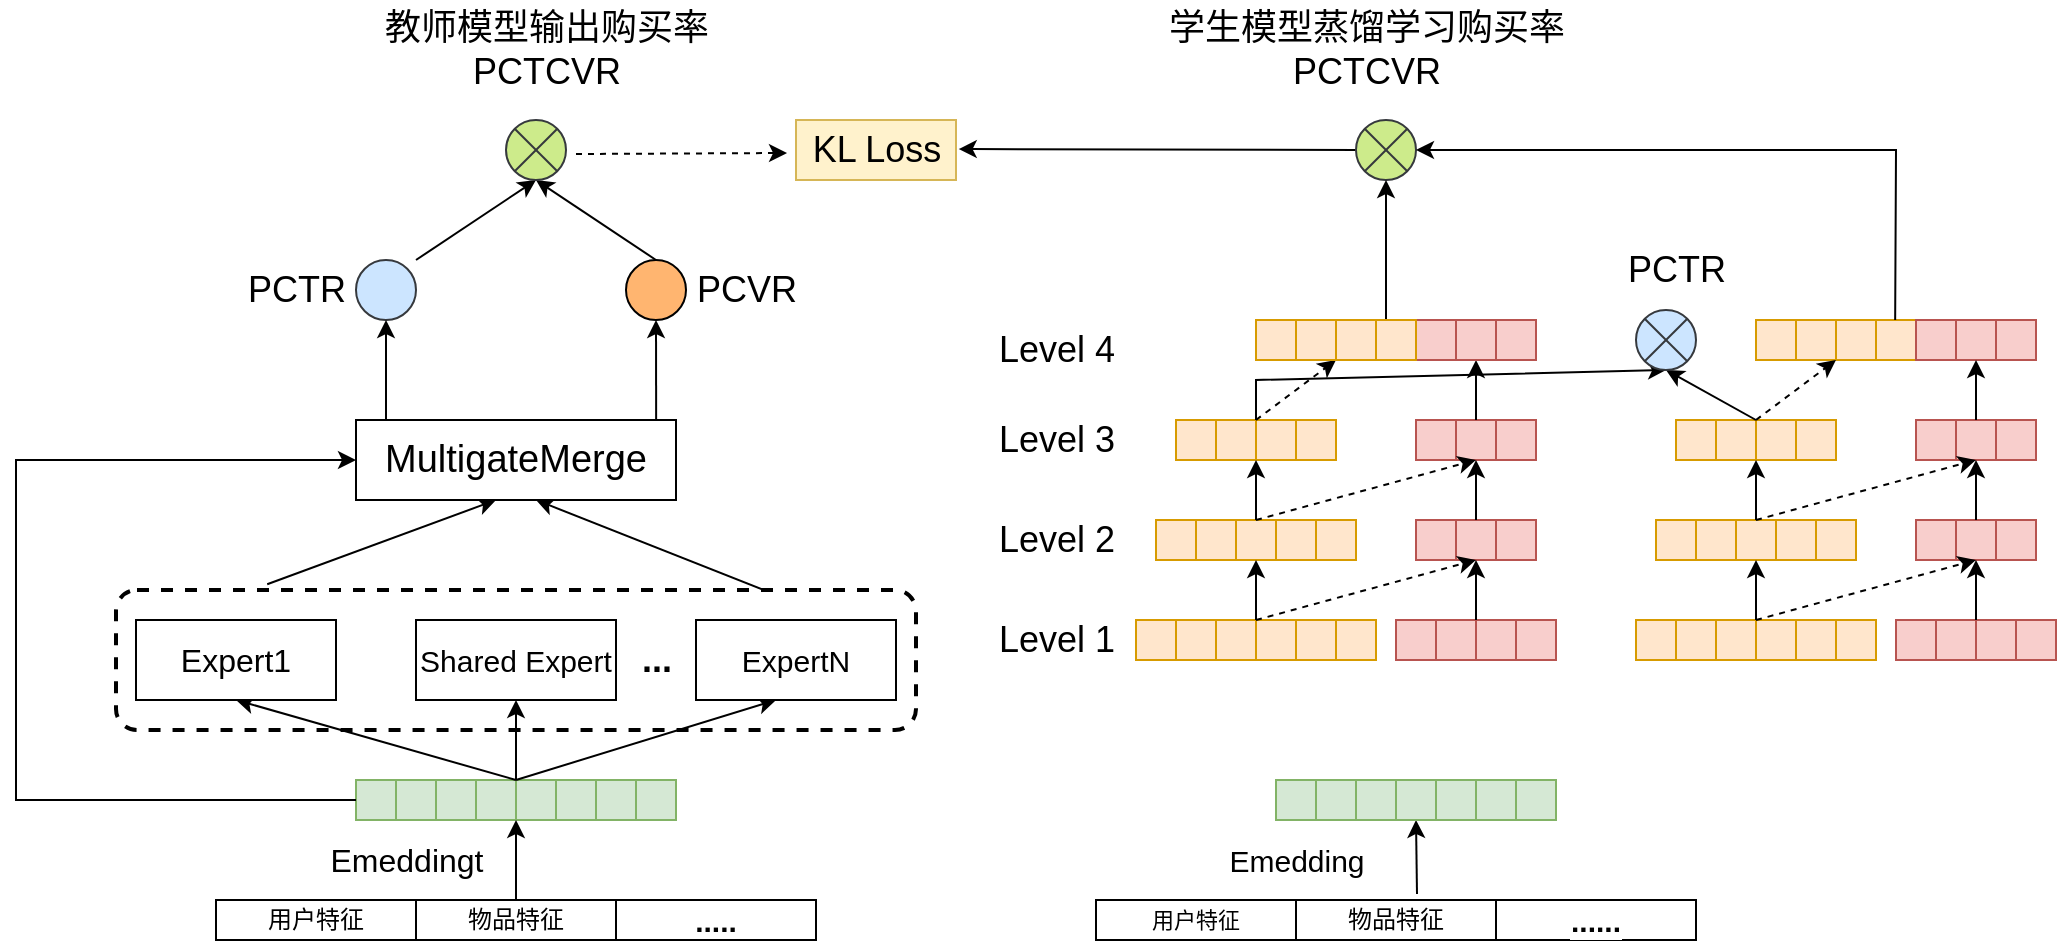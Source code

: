 <mxfile version="21.2.1" type="github">
  <diagram name="第 1 页" id="NtPN5tHjqjk46rIK51VQ">
    <mxGraphModel dx="1181" dy="643" grid="1" gridSize="10" guides="1" tooltips="1" connect="1" arrows="1" fold="1" page="1" pageScale="1" pageWidth="827" pageHeight="1169" math="0" shadow="0">
      <root>
        <mxCell id="0" />
        <mxCell id="1" parent="0" />
        <mxCell id="xgtPqTEJbgmkO_SBP-QT-1" value="用户特征" style="rounded=0;whiteSpace=wrap;html=1;" vertex="1" parent="1">
          <mxGeometry x="210" y="700" width="100" height="20" as="geometry" />
        </mxCell>
        <mxCell id="xgtPqTEJbgmkO_SBP-QT-2" value="物品特征" style="rounded=0;whiteSpace=wrap;html=1;" vertex="1" parent="1">
          <mxGeometry x="310" y="700" width="100" height="20" as="geometry" />
        </mxCell>
        <mxCell id="xgtPqTEJbgmkO_SBP-QT-3" value="....." style="rounded=0;whiteSpace=wrap;html=1;horizontal=1;verticalAlign=middle;labelPosition=center;verticalLabelPosition=middle;align=center;fontStyle=1;fontSize=15;" vertex="1" parent="1">
          <mxGeometry x="410" y="700" width="100" height="20" as="geometry" />
        </mxCell>
        <mxCell id="xgtPqTEJbgmkO_SBP-QT-4" value="&amp;nbsp;&lt;br&gt;&lt;table&gt;&lt;tbody&gt;&lt;tr&gt;&lt;td&gt;&lt;br&gt;&lt;/td&gt;&lt;td&gt;&lt;br&gt;&lt;/td&gt;&lt;td&gt;&lt;br&gt;&lt;/td&gt;&lt;td&gt;&lt;br&gt;&lt;/td&gt;&lt;td&gt;&lt;br&gt;&lt;/td&gt;&lt;td&gt;&lt;br&gt;&lt;/td&gt;&lt;td&gt;&lt;br&gt;&lt;/td&gt;&lt;/tr&gt;&lt;/tbody&gt;&lt;/table&gt;" style="rounded=0;whiteSpace=wrap;html=1;fontSize=18;fillColor=#d5e8d4;strokeColor=#82b366;" vertex="1" parent="1">
          <mxGeometry x="300" y="640" width="140" height="20" as="geometry" />
        </mxCell>
        <mxCell id="xgtPqTEJbgmkO_SBP-QT-5" value="" style="whiteSpace=wrap;html=1;aspect=fixed;fontSize=18;labelBackgroundColor=#97D077;rounded=0;fillColor=#d5e8d4;strokeColor=#82b366;" vertex="1" parent="1">
          <mxGeometry x="280" y="640" width="20" height="20" as="geometry" />
        </mxCell>
        <mxCell id="xgtPqTEJbgmkO_SBP-QT-6" value="" style="whiteSpace=wrap;html=1;aspect=fixed;fontSize=18;rounded=0;fillColor=#d5e8d4;strokeColor=#82b366;" vertex="1" parent="1">
          <mxGeometry x="300" y="640" width="20" height="20" as="geometry" />
        </mxCell>
        <mxCell id="xgtPqTEJbgmkO_SBP-QT-7" value="" style="whiteSpace=wrap;html=1;aspect=fixed;fontSize=18;labelBackgroundColor=default;rounded=0;fillColor=#d5e8d4;strokeColor=#82b366;" vertex="1" parent="1">
          <mxGeometry x="320" y="640" width="20" height="20" as="geometry" />
        </mxCell>
        <mxCell id="xgtPqTEJbgmkO_SBP-QT-8" value="" style="whiteSpace=wrap;html=1;aspect=fixed;fontSize=18;rounded=0;fillColor=#d5e8d4;strokeColor=#82b366;" vertex="1" parent="1">
          <mxGeometry x="340" y="640" width="20" height="20" as="geometry" />
        </mxCell>
        <mxCell id="xgtPqTEJbgmkO_SBP-QT-9" value="" style="whiteSpace=wrap;html=1;aspect=fixed;fontSize=18;rounded=0;fillColor=#d5e8d4;strokeColor=#82b366;" vertex="1" parent="1">
          <mxGeometry x="360" y="640" width="20" height="20" as="geometry" />
        </mxCell>
        <mxCell id="xgtPqTEJbgmkO_SBP-QT-10" value="" style="whiteSpace=wrap;html=1;aspect=fixed;fontSize=18;rounded=0;fillColor=#d5e8d4;strokeColor=#82b366;" vertex="1" parent="1">
          <mxGeometry x="380" y="640" width="20" height="20" as="geometry" />
        </mxCell>
        <mxCell id="xgtPqTEJbgmkO_SBP-QT-11" value="" style="whiteSpace=wrap;html=1;aspect=fixed;fontSize=18;rounded=0;fillColor=#d5e8d4;strokeColor=#82b366;" vertex="1" parent="1">
          <mxGeometry x="400" y="640" width="20" height="20" as="geometry" />
        </mxCell>
        <mxCell id="xgtPqTEJbgmkO_SBP-QT-12" value="" style="endArrow=classic;html=1;rounded=0;sketch=0;fontColor=#46495D;strokeColor=#000000;fillColor=#B2C9AB;" edge="1" parent="1">
          <mxGeometry width="50" height="50" relative="1" as="geometry">
            <mxPoint x="360" y="640.0" as="sourcePoint" />
            <mxPoint x="490" y="600.0" as="targetPoint" />
          </mxGeometry>
        </mxCell>
        <mxCell id="xgtPqTEJbgmkO_SBP-QT-13" value="" style="endArrow=classic;html=1;rounded=0;sketch=0;fontColor=#000000;strokeColor=#000000;fillColor=#B2C9AB;" edge="1" parent="1">
          <mxGeometry width="50" height="50" relative="1" as="geometry">
            <mxPoint x="360" y="640.0" as="sourcePoint" />
            <mxPoint x="220" y="600.0" as="targetPoint" />
            <Array as="points" />
          </mxGeometry>
        </mxCell>
        <mxCell id="xgtPqTEJbgmkO_SBP-QT-14" value="Expert1" style="rounded=0;whiteSpace=wrap;html=1;labelBackgroundColor=#FFFFFF;sketch=0;fontColor=#000000;strokeColor=#000000;fillColor=#FFFFFF;fontSize=16;" vertex="1" parent="1">
          <mxGeometry x="170" y="560" width="100" height="40" as="geometry" />
        </mxCell>
        <mxCell id="xgtPqTEJbgmkO_SBP-QT-15" value="Shared Expert" style="rounded=0;whiteSpace=wrap;html=1;labelBackgroundColor=#FFFFFF;sketch=0;fontColor=#000000;strokeColor=#000000;fillColor=#FFFFFF;fontSize=15;" vertex="1" parent="1">
          <mxGeometry x="310" y="560" width="100" height="40" as="geometry" />
        </mxCell>
        <mxCell id="xgtPqTEJbgmkO_SBP-QT-16" value="ExpertN" style="rounded=0;whiteSpace=wrap;html=1;labelBackgroundColor=#FFFFFF;sketch=0;fontColor=#000000;strokeColor=#000000;fillColor=#FFFFFF;fontSize=15;" vertex="1" parent="1">
          <mxGeometry x="450" y="560" width="100" height="40" as="geometry" />
        </mxCell>
        <mxCell id="xgtPqTEJbgmkO_SBP-QT-17" value="..." style="text;html=1;align=center;verticalAlign=middle;resizable=0;points=[];autosize=1;strokeColor=none;fillColor=none;fontColor=#000000;fontSize=18;fontStyle=1;rounded=0;" vertex="1" parent="1">
          <mxGeometry x="415" y="565" width="30" height="30" as="geometry" />
        </mxCell>
        <mxCell id="xgtPqTEJbgmkO_SBP-QT-18" value="" style="endArrow=classic;html=1;rounded=0;sketch=0;fontSize=18;fontColor=#000000;strokeColor=#000000;fillColor=#B2C9AB;entryX=0.5;entryY=1;entryDx=0;entryDy=0;" edge="1" parent="1" target="xgtPqTEJbgmkO_SBP-QT-15">
          <mxGeometry width="50" height="50" relative="1" as="geometry">
            <mxPoint x="360" y="640.0" as="sourcePoint" />
            <mxPoint x="760" y="470" as="targetPoint" />
          </mxGeometry>
        </mxCell>
        <mxCell id="xgtPqTEJbgmkO_SBP-QT-19" style="edgeStyle=orthogonalEdgeStyle;sketch=0;orthogonalLoop=1;jettySize=auto;html=1;fontSize=19;fontColor=#000000;strokeColor=#000000;fillColor=#B2C9AB;exitX=0;exitY=0.5;exitDx=0;exitDy=0;entryX=0;entryY=0.5;entryDx=0;entryDy=0;rounded=0;" edge="1" parent="1" source="xgtPqTEJbgmkO_SBP-QT-5" target="xgtPqTEJbgmkO_SBP-QT-23">
          <mxGeometry relative="1" as="geometry">
            <mxPoint x="270" y="480" as="targetPoint" />
            <mxPoint x="160" y="630" as="sourcePoint" />
            <Array as="points">
              <mxPoint x="110" y="650" />
              <mxPoint x="110" y="480" />
            </Array>
          </mxGeometry>
        </mxCell>
        <mxCell id="xgtPqTEJbgmkO_SBP-QT-20" value="" style="rounded=1;whiteSpace=wrap;html=1;labelBackgroundColor=#FFFFFF;sketch=0;fontSize=18;fontColor=#000000;strokeColor=#000000;fillColor=none;dashed=1;strokeWidth=2;" vertex="1" parent="1">
          <mxGeometry x="160" y="545" width="400" height="70" as="geometry" />
        </mxCell>
        <mxCell id="xgtPqTEJbgmkO_SBP-QT-21" value="" style="endArrow=classic;html=1;sketch=0;fontSize=18;fontColor=#000000;strokeColor=#000000;fillColor=#B2C9AB;exitX=0.81;exitY=0;exitDx=0;exitDy=0;exitPerimeter=0;" edge="1" parent="1" source="xgtPqTEJbgmkO_SBP-QT-20">
          <mxGeometry width="50" height="50" relative="1" as="geometry">
            <mxPoint x="370" y="530" as="sourcePoint" />
            <mxPoint x="370" y="500" as="targetPoint" />
          </mxGeometry>
        </mxCell>
        <mxCell id="xgtPqTEJbgmkO_SBP-QT-22" value="" style="endArrow=classic;html=1;sketch=0;fontSize=18;fontColor=#000000;strokeColor=#000000;fillColor=#B2C9AB;exitX=0.189;exitY=-0.041;exitDx=0;exitDy=0;exitPerimeter=0;" edge="1" parent="1" source="xgtPqTEJbgmkO_SBP-QT-20">
          <mxGeometry width="50" height="50" relative="1" as="geometry">
            <mxPoint x="370" y="500" as="sourcePoint" />
            <mxPoint x="350" y="500" as="targetPoint" />
          </mxGeometry>
        </mxCell>
        <mxCell id="xgtPqTEJbgmkO_SBP-QT-23" value="&lt;font style=&quot;font-size: 19px&quot;&gt;MultigateMerge&lt;/font&gt;" style="rounded=0;whiteSpace=wrap;html=1;labelBackgroundColor=#FFFFFF;sketch=0;fontSize=18;fontColor=#000000;strokeColor=#000000;fillColor=default;fontStyle=0" vertex="1" parent="1">
          <mxGeometry x="280" y="460" width="160" height="40" as="geometry" />
        </mxCell>
        <mxCell id="xgtPqTEJbgmkO_SBP-QT-24" value="" style="endArrow=classic;html=1;rounded=0;sketch=0;fontSize=19;fontColor=#000000;strokeColor=#000000;fillColor=#B2C9AB;entryX=0.5;entryY=1;entryDx=0;entryDy=0;exitX=0.938;exitY=0;exitDx=0;exitDy=0;exitPerimeter=0;" edge="1" parent="1" source="xgtPqTEJbgmkO_SBP-QT-23" target="xgtPqTEJbgmkO_SBP-QT-26">
          <mxGeometry width="50" height="50" relative="1" as="geometry">
            <mxPoint x="430" y="450" as="sourcePoint" />
            <mxPoint x="450" y="410" as="targetPoint" />
          </mxGeometry>
        </mxCell>
        <mxCell id="xgtPqTEJbgmkO_SBP-QT-25" value="" style="ellipse;whiteSpace=wrap;html=1;aspect=fixed;labelBackgroundColor=#FFFFFF;sketch=0;fontSize=19;strokeColor=#36393d;fillColor=#cce5ff;" vertex="1" parent="1">
          <mxGeometry x="280" y="380" width="30" height="30" as="geometry" />
        </mxCell>
        <mxCell id="xgtPqTEJbgmkO_SBP-QT-26" value="" style="ellipse;whiteSpace=wrap;html=1;aspect=fixed;labelBackgroundColor=#FFFFFF;sketch=0;fontSize=19;fontColor=#000000;strokeColor=#000000;fillColor=#FFB570;" vertex="1" parent="1">
          <mxGeometry x="415" y="380" width="30" height="30" as="geometry" />
        </mxCell>
        <mxCell id="xgtPqTEJbgmkO_SBP-QT-27" value="PCTR" style="text;html=1;align=center;verticalAlign=middle;resizable=0;points=[];autosize=1;strokeColor=none;fillColor=none;fontSize=18;fontColor=#000000;" vertex="1" parent="1">
          <mxGeometry x="220" y="380" width="60" height="30" as="geometry" />
        </mxCell>
        <mxCell id="xgtPqTEJbgmkO_SBP-QT-28" value="PCVR" style="text;html=1;align=center;verticalAlign=middle;resizable=0;points=[];autosize=1;strokeColor=none;fillColor=none;fontSize=18;fontColor=#000000;" vertex="1" parent="1">
          <mxGeometry x="440" y="380" width="70" height="30" as="geometry" />
        </mxCell>
        <mxCell id="xgtPqTEJbgmkO_SBP-QT-29" value="" style="endArrow=classic;html=1;rounded=0;sketch=0;fontSize=18;fontColor=#000000;strokeColor=#000000;fillColor=#B2C9AB;entryX=0.5;entryY=1;entryDx=0;entryDy=0;" edge="1" parent="1" target="xgtPqTEJbgmkO_SBP-QT-25">
          <mxGeometry width="50" height="50" relative="1" as="geometry">
            <mxPoint x="295" y="460" as="sourcePoint" />
            <mxPoint x="300" y="420" as="targetPoint" />
          </mxGeometry>
        </mxCell>
        <mxCell id="xgtPqTEJbgmkO_SBP-QT-30" value="" style="endArrow=classic;html=1;rounded=0;sketch=0;fontSize=18;fontColor=#000000;strokeColor=#000000;fillColor=#B2C9AB;" edge="1" parent="1">
          <mxGeometry width="50" height="50" relative="1" as="geometry">
            <mxPoint x="310" y="380" as="sourcePoint" />
            <mxPoint x="370" y="340" as="targetPoint" />
          </mxGeometry>
        </mxCell>
        <mxCell id="xgtPqTEJbgmkO_SBP-QT-31" value="" style="endArrow=classic;html=1;rounded=0;sketch=0;fontSize=18;fontColor=#000000;strokeColor=#000000;fillColor=#B2C9AB;exitX=0.5;exitY=0;exitDx=0;exitDy=0;" edge="1" parent="1" source="xgtPqTEJbgmkO_SBP-QT-26">
          <mxGeometry width="50" height="50" relative="1" as="geometry">
            <mxPoint x="400" y="390" as="sourcePoint" />
            <mxPoint x="370" y="340" as="targetPoint" />
          </mxGeometry>
        </mxCell>
        <mxCell id="xgtPqTEJbgmkO_SBP-QT-32" value="教师模型输出购买率&lt;br&gt;PCTCVR" style="text;html=1;align=center;verticalAlign=middle;resizable=0;points=[];autosize=1;strokeColor=none;fillColor=none;fontSize=18;fontColor=#000000;" vertex="1" parent="1">
          <mxGeometry x="285" y="250" width="180" height="50" as="geometry" />
        </mxCell>
        <mxCell id="xgtPqTEJbgmkO_SBP-QT-33" value="" style="endArrow=none;html=1;rounded=0;fontSize=18;" edge="1" parent="1">
          <mxGeometry width="50" height="50" relative="1" as="geometry">
            <mxPoint x="359.5" y="690" as="sourcePoint" />
            <mxPoint x="360.0" y="689.949" as="targetPoint" />
            <Array as="points" />
          </mxGeometry>
        </mxCell>
        <mxCell id="xgtPqTEJbgmkO_SBP-QT-34" value="" style="endArrow=classic;html=1;rounded=0;sketch=0;fontSize=15;fontColor=#000000;strokeColor=#000000;fillColor=#B2C9AB;exitX=0.5;exitY=0;exitDx=0;exitDy=0;entryX=0;entryY=1;entryDx=0;entryDy=0;entryPerimeter=0;" edge="1" parent="1" source="xgtPqTEJbgmkO_SBP-QT-2" target="xgtPqTEJbgmkO_SBP-QT-9">
          <mxGeometry width="50" height="50" relative="1" as="geometry">
            <mxPoint x="340" y="710" as="sourcePoint" />
            <mxPoint x="360" y="670" as="targetPoint" />
          </mxGeometry>
        </mxCell>
        <mxCell id="xgtPqTEJbgmkO_SBP-QT-35" value="Emeddingt" style="text;html=1;align=center;verticalAlign=middle;resizable=0;points=[];autosize=1;strokeColor=none;fillColor=none;fontSize=16;fontColor=#000000;" vertex="1" parent="1">
          <mxGeometry x="260" y="670" width="90" height="20" as="geometry" />
        </mxCell>
        <mxCell id="xgtPqTEJbgmkO_SBP-QT-36" value="&lt;font style=&quot;font-size: 11px;&quot;&gt;用户特征&lt;/font&gt;" style="rounded=0;whiteSpace=wrap;html=1;labelBackgroundColor=#FFFFFF;sketch=0;fontSize=11;fontColor=#000000;strokeColor=#000000;fillColor=default;" vertex="1" parent="1">
          <mxGeometry x="650" y="700" width="100" height="20" as="geometry" />
        </mxCell>
        <mxCell id="xgtPqTEJbgmkO_SBP-QT-37" value="物品特征" style="rounded=0;whiteSpace=wrap;html=1;labelBackgroundColor=#FFFFFF;sketch=0;fontSize=12;fontColor=#000000;strokeColor=#000000;fillColor=default;" vertex="1" parent="1">
          <mxGeometry x="750" y="700" width="100" height="20" as="geometry" />
        </mxCell>
        <mxCell id="xgtPqTEJbgmkO_SBP-QT-38" value="......" style="rounded=0;whiteSpace=wrap;html=1;labelBackgroundColor=#FFFFFF;sketch=0;fontSize=15;fontColor=#000000;strokeColor=#000000;fillColor=default;fontStyle=1" vertex="1" parent="1">
          <mxGeometry x="850" y="700" width="100" height="20" as="geometry" />
        </mxCell>
        <mxCell id="xgtPqTEJbgmkO_SBP-QT-39" value="" style="endArrow=classic;html=1;rounded=0;sketch=0;fontSize=15;fontColor=#000000;strokeColor=#000000;fillColor=#B2C9AB;exitX=0.605;exitY=-0.15;exitDx=0;exitDy=0;exitPerimeter=0;entryX=0.5;entryY=1;entryDx=0;entryDy=0;" edge="1" parent="1" source="xgtPqTEJbgmkO_SBP-QT-37" target="xgtPqTEJbgmkO_SBP-QT-43">
          <mxGeometry width="50" height="50" relative="1" as="geometry">
            <mxPoint x="810" y="690" as="sourcePoint" />
            <mxPoint x="810" y="670" as="targetPoint" />
          </mxGeometry>
        </mxCell>
        <mxCell id="xgtPqTEJbgmkO_SBP-QT-40" value="" style="whiteSpace=wrap;html=1;aspect=fixed;labelBackgroundColor=#FFFFFF;sketch=0;fontSize=15;strokeColor=#82b366;fillColor=#d5e8d4;" vertex="1" parent="1">
          <mxGeometry x="740" y="640" width="20" height="20" as="geometry" />
        </mxCell>
        <mxCell id="xgtPqTEJbgmkO_SBP-QT-41" value="" style="whiteSpace=wrap;html=1;aspect=fixed;labelBackgroundColor=#FFFFFF;sketch=0;fontSize=15;strokeColor=#82b366;fillColor=#d5e8d4;" vertex="1" parent="1">
          <mxGeometry x="760" y="640" width="20" height="20" as="geometry" />
        </mxCell>
        <mxCell id="xgtPqTEJbgmkO_SBP-QT-42" value="" style="whiteSpace=wrap;html=1;aspect=fixed;labelBackgroundColor=#FFFFFF;sketch=0;fontSize=15;strokeColor=#82b366;fillColor=#d5e8d4;" vertex="1" parent="1">
          <mxGeometry x="780" y="640" width="20" height="20" as="geometry" />
        </mxCell>
        <mxCell id="xgtPqTEJbgmkO_SBP-QT-43" value="" style="whiteSpace=wrap;html=1;aspect=fixed;labelBackgroundColor=#FFFFFF;sketch=0;fontSize=15;strokeColor=#82b366;fillColor=#d5e8d4;" vertex="1" parent="1">
          <mxGeometry x="800" y="640" width="20" height="20" as="geometry" />
        </mxCell>
        <mxCell id="xgtPqTEJbgmkO_SBP-QT-44" value="" style="whiteSpace=wrap;html=1;aspect=fixed;labelBackgroundColor=#FFFFFF;sketch=0;fontSize=15;strokeColor=#82b366;fillColor=#d5e8d4;" vertex="1" parent="1">
          <mxGeometry x="840" y="640" width="20" height="20" as="geometry" />
        </mxCell>
        <mxCell id="xgtPqTEJbgmkO_SBP-QT-45" value="" style="whiteSpace=wrap;html=1;aspect=fixed;labelBackgroundColor=#FFFFFF;sketch=0;fontSize=15;strokeColor=#82b366;fillColor=#d5e8d4;" vertex="1" parent="1">
          <mxGeometry x="860" y="640" width="20" height="20" as="geometry" />
        </mxCell>
        <mxCell id="xgtPqTEJbgmkO_SBP-QT-48" value="" style="whiteSpace=wrap;html=1;aspect=fixed;labelBackgroundColor=#FFFFFF;sketch=0;fontSize=15;strokeColor=#82b366;fillColor=#d5e8d4;" vertex="1" parent="1">
          <mxGeometry x="820" y="640" width="20" height="20" as="geometry" />
        </mxCell>
        <mxCell id="xgtPqTEJbgmkO_SBP-QT-49" value="Emedding" style="text;html=1;align=center;verticalAlign=middle;resizable=0;points=[];autosize=1;strokeColor=none;fillColor=none;fontSize=15;fontColor=#000000;" vertex="1" parent="1">
          <mxGeometry x="710" y="670" width="80" height="20" as="geometry" />
        </mxCell>
        <mxCell id="xgtPqTEJbgmkO_SBP-QT-70" value="学生模型蒸馏学习购买率&lt;br&gt;PCTCVR" style="text;html=1;align=center;verticalAlign=middle;resizable=0;points=[];autosize=1;strokeColor=none;fillColor=none;fontSize=18;fontColor=#000000;" vertex="1" parent="1">
          <mxGeometry x="680" y="250" width="210" height="50" as="geometry" />
        </mxCell>
        <mxCell id="xgtPqTEJbgmkO_SBP-QT-79" value="KL Loss" style="text;html=1;align=center;verticalAlign=middle;resizable=0;points=[];autosize=1;strokeColor=#d6b656;fillColor=#fff2cc;fontSize=18;" vertex="1" parent="1">
          <mxGeometry x="500" y="310" width="80" height="30" as="geometry" />
        </mxCell>
        <mxCell id="xgtPqTEJbgmkO_SBP-QT-81" value="Level 1" style="text;html=1;align=center;verticalAlign=middle;resizable=0;points=[];autosize=1;strokeColor=none;fillColor=none;fontSize=18;fontColor=#000000;dashed=1;" vertex="1" parent="1">
          <mxGeometry x="590" y="555" width="80" height="30" as="geometry" />
        </mxCell>
        <mxCell id="xgtPqTEJbgmkO_SBP-QT-86" value="" style="endArrow=classic;html=1;rounded=0;dashed=1;sketch=0;fontSize=18;fontColor=#000000;strokeColor=#000000;fillColor=#B2C9AB;entryX=-0.056;entryY=0.55;entryDx=0;entryDy=0;entryPerimeter=0;" edge="1" parent="1" target="xgtPqTEJbgmkO_SBP-QT-79">
          <mxGeometry width="50" height="50" relative="1" as="geometry">
            <mxPoint x="390" y="327" as="sourcePoint" />
            <mxPoint x="440" y="330" as="targetPoint" />
          </mxGeometry>
        </mxCell>
        <mxCell id="xgtPqTEJbgmkO_SBP-QT-126" value="" style="endArrow=classic;html=1;rounded=0;sketch=0;fontSize=18;fontColor=#000000;strokeColor=#000000;fillColor=#B2C9AB;entryX=1.017;entryY=0.484;entryDx=0;entryDy=0;entryPerimeter=0;exitX=0;exitY=0.5;exitDx=0;exitDy=0;" edge="1" parent="1" source="xgtPqTEJbgmkO_SBP-QT-232" target="xgtPqTEJbgmkO_SBP-QT-79">
          <mxGeometry width="50" height="50" relative="1" as="geometry">
            <mxPoint x="760.0" y="325.0" as="sourcePoint" />
            <mxPoint x="755" y="350" as="targetPoint" />
          </mxGeometry>
        </mxCell>
        <mxCell id="xgtPqTEJbgmkO_SBP-QT-59" value="" style="whiteSpace=wrap;html=1;aspect=fixed;labelBackgroundColor=#FFFFFF;sketch=0;fontSize=15;strokeColor=#b85450;fillColor=#f8cecc;" vertex="1" parent="1">
          <mxGeometry x="820" y="560" width="20" height="20" as="geometry" />
        </mxCell>
        <mxCell id="xgtPqTEJbgmkO_SBP-QT-60" value="" style="whiteSpace=wrap;html=1;aspect=fixed;labelBackgroundColor=#FFFFFF;sketch=0;fontSize=15;strokeColor=#b85450;fillColor=#f8cecc;" vertex="1" parent="1">
          <mxGeometry x="840" y="560" width="20" height="20" as="geometry" />
        </mxCell>
        <mxCell id="xgtPqTEJbgmkO_SBP-QT-61" value="" style="whiteSpace=wrap;html=1;aspect=fixed;labelBackgroundColor=#FFFFFF;sketch=0;fontSize=15;strokeColor=#b85450;fillColor=#f8cecc;" vertex="1" parent="1">
          <mxGeometry x="860" y="560" width="20" height="20" as="geometry" />
        </mxCell>
        <mxCell id="xgtPqTEJbgmkO_SBP-QT-63" value="" style="whiteSpace=wrap;html=1;aspect=fixed;labelBackgroundColor=#FFFFFF;sketch=0;fontSize=15;strokeColor=#b85450;fillColor=#f8cecc;" vertex="1" parent="1">
          <mxGeometry x="800" y="560" width="20" height="20" as="geometry" />
        </mxCell>
        <mxCell id="xgtPqTEJbgmkO_SBP-QT-138" value="" style="group" vertex="1" connectable="0" parent="1">
          <mxGeometry x="670" y="560" width="120" height="20" as="geometry" />
        </mxCell>
        <mxCell id="xgtPqTEJbgmkO_SBP-QT-53" value="" style="whiteSpace=wrap;html=1;aspect=fixed;labelBackgroundColor=#FFFFFF;sketch=0;fontSize=15;strokeColor=#d79b00;fillColor=#ffe6cc;" vertex="1" parent="xgtPqTEJbgmkO_SBP-QT-138">
          <mxGeometry x="40" width="20" height="20" as="geometry" />
        </mxCell>
        <mxCell id="xgtPqTEJbgmkO_SBP-QT-54" value="" style="whiteSpace=wrap;html=1;aspect=fixed;labelBackgroundColor=#FFFFFF;sketch=0;fontSize=15;strokeColor=#d79b00;fillColor=#ffe6cc;" vertex="1" parent="xgtPqTEJbgmkO_SBP-QT-138">
          <mxGeometry x="60" width="20" height="20" as="geometry" />
        </mxCell>
        <mxCell id="xgtPqTEJbgmkO_SBP-QT-55" value="" style="whiteSpace=wrap;html=1;aspect=fixed;labelBackgroundColor=#FFFFFF;sketch=0;fontSize=15;strokeColor=#d79b00;fillColor=#ffe6cc;" vertex="1" parent="xgtPqTEJbgmkO_SBP-QT-138">
          <mxGeometry x="80" width="20" height="20" as="geometry" />
        </mxCell>
        <mxCell id="xgtPqTEJbgmkO_SBP-QT-56" value="" style="whiteSpace=wrap;html=1;aspect=fixed;labelBackgroundColor=#FFFFFF;sketch=0;fontSize=15;strokeColor=#d79b00;fillColor=#ffe6cc;" vertex="1" parent="xgtPqTEJbgmkO_SBP-QT-138">
          <mxGeometry x="100" width="20" height="20" as="geometry" />
        </mxCell>
        <mxCell id="xgtPqTEJbgmkO_SBP-QT-130" value="" style="whiteSpace=wrap;html=1;aspect=fixed;labelBackgroundColor=#FFFFFF;sketch=0;fontSize=15;strokeColor=#d79b00;fillColor=#ffe6cc;" vertex="1" parent="xgtPqTEJbgmkO_SBP-QT-138">
          <mxGeometry width="20" height="20" as="geometry" />
        </mxCell>
        <mxCell id="xgtPqTEJbgmkO_SBP-QT-131" value="" style="whiteSpace=wrap;html=1;aspect=fixed;labelBackgroundColor=#FFFFFF;sketch=0;fontSize=15;strokeColor=#d79b00;fillColor=#ffe6cc;" vertex="1" parent="xgtPqTEJbgmkO_SBP-QT-138">
          <mxGeometry x="20" width="20" height="20" as="geometry" />
        </mxCell>
        <mxCell id="xgtPqTEJbgmkO_SBP-QT-139" value="" style="group" vertex="1" connectable="0" parent="1">
          <mxGeometry x="680" y="510" width="100" height="20" as="geometry" />
        </mxCell>
        <mxCell id="xgtPqTEJbgmkO_SBP-QT-90" value="" style="group" vertex="1" connectable="0" parent="xgtPqTEJbgmkO_SBP-QT-139">
          <mxGeometry x="40" width="60" height="20" as="geometry" />
        </mxCell>
        <mxCell id="xgtPqTEJbgmkO_SBP-QT-91" value="" style="group" vertex="1" connectable="0" parent="xgtPqTEJbgmkO_SBP-QT-90">
          <mxGeometry width="60" height="20" as="geometry" />
        </mxCell>
        <mxCell id="xgtPqTEJbgmkO_SBP-QT-92" value="" style="whiteSpace=wrap;html=1;aspect=fixed;labelBackgroundColor=#FFFFFF;sketch=0;fontSize=15;strokeColor=#d79b00;fillColor=#ffe6cc;" vertex="1" parent="xgtPqTEJbgmkO_SBP-QT-91">
          <mxGeometry x="-20" width="20" height="20" as="geometry" />
        </mxCell>
        <mxCell id="xgtPqTEJbgmkO_SBP-QT-94" value="" style="whiteSpace=wrap;html=1;aspect=fixed;labelBackgroundColor=#FFFFFF;sketch=0;fontSize=15;strokeColor=#d79b00;fillColor=#ffe6cc;" vertex="1" parent="xgtPqTEJbgmkO_SBP-QT-91">
          <mxGeometry width="20" height="20" as="geometry" />
        </mxCell>
        <mxCell id="xgtPqTEJbgmkO_SBP-QT-93" value="" style="whiteSpace=wrap;html=1;aspect=fixed;labelBackgroundColor=#FFFFFF;sketch=0;fontSize=15;strokeColor=#d79b00;fillColor=#ffe6cc;" vertex="1" parent="xgtPqTEJbgmkO_SBP-QT-91">
          <mxGeometry x="20" width="20" height="20" as="geometry" />
        </mxCell>
        <mxCell id="xgtPqTEJbgmkO_SBP-QT-134" value="" style="whiteSpace=wrap;html=1;aspect=fixed;labelBackgroundColor=#FFFFFF;sketch=0;fontSize=15;strokeColor=#d79b00;fillColor=#ffe6cc;" vertex="1" parent="xgtPqTEJbgmkO_SBP-QT-91">
          <mxGeometry x="40" width="20" height="20" as="geometry" />
        </mxCell>
        <mxCell id="xgtPqTEJbgmkO_SBP-QT-137" value="" style="whiteSpace=wrap;html=1;aspect=fixed;labelBackgroundColor=#FFFFFF;sketch=0;fontSize=15;strokeColor=#d79b00;fillColor=#ffe6cc;" vertex="1" parent="xgtPqTEJbgmkO_SBP-QT-139">
          <mxGeometry width="20" height="20" as="geometry" />
        </mxCell>
        <mxCell id="xgtPqTEJbgmkO_SBP-QT-140" value="" style="group" vertex="1" connectable="0" parent="1">
          <mxGeometry x="810" y="510" width="60" height="20" as="geometry" />
        </mxCell>
        <mxCell id="xgtPqTEJbgmkO_SBP-QT-136" value="" style="whiteSpace=wrap;html=1;aspect=fixed;labelBackgroundColor=#FFFFFF;sketch=0;fontSize=15;strokeColor=#b85450;fillColor=#f8cecc;" vertex="1" parent="xgtPqTEJbgmkO_SBP-QT-140">
          <mxGeometry x="40" width="20" height="20" as="geometry" />
        </mxCell>
        <mxCell id="xgtPqTEJbgmkO_SBP-QT-97" value="" style="whiteSpace=wrap;html=1;aspect=fixed;labelBackgroundColor=#FFFFFF;sketch=0;fontSize=15;strokeColor=#b85450;fillColor=#f8cecc;" vertex="1" parent="xgtPqTEJbgmkO_SBP-QT-140">
          <mxGeometry width="20" height="20" as="geometry" />
        </mxCell>
        <mxCell id="xgtPqTEJbgmkO_SBP-QT-98" value="" style="whiteSpace=wrap;html=1;aspect=fixed;labelBackgroundColor=#FFFFFF;sketch=0;fontSize=15;strokeColor=#b85450;fillColor=#f8cecc;" vertex="1" parent="xgtPqTEJbgmkO_SBP-QT-140">
          <mxGeometry x="20" width="20" height="20" as="geometry" />
        </mxCell>
        <mxCell id="xgtPqTEJbgmkO_SBP-QT-143" value="Level 2" style="text;html=1;align=center;verticalAlign=middle;resizable=0;points=[];autosize=1;strokeColor=none;fillColor=none;fontSize=18;fontColor=#000000;dashed=1;" vertex="1" parent="1">
          <mxGeometry x="590" y="505" width="80" height="30" as="geometry" />
        </mxCell>
        <mxCell id="xgtPqTEJbgmkO_SBP-QT-145" value="" style="endArrow=classic;html=1;rounded=0;sketch=0;fontSize=15;fontColor=#000000;strokeColor=#000000;fillColor=#B2C9AB;exitX=0;exitY=0;exitDx=0;exitDy=0;entryX=0.5;entryY=1;entryDx=0;entryDy=0;" edge="1" parent="1" source="xgtPqTEJbgmkO_SBP-QT-54" target="xgtPqTEJbgmkO_SBP-QT-94">
          <mxGeometry width="50" height="50" relative="1" as="geometry">
            <mxPoint x="729.92" y="555" as="sourcePoint" />
            <mxPoint x="729.92" y="538" as="targetPoint" />
          </mxGeometry>
        </mxCell>
        <mxCell id="xgtPqTEJbgmkO_SBP-QT-146" value="" style="endArrow=classic;html=1;rounded=0;sketch=0;fontSize=15;fontColor=#000000;strokeColor=#000000;fillColor=#B2C9AB;exitX=0;exitY=0;exitDx=0;exitDy=0;" edge="1" parent="1" source="xgtPqTEJbgmkO_SBP-QT-60">
          <mxGeometry width="50" height="50" relative="1" as="geometry">
            <mxPoint x="839.84" y="555" as="sourcePoint" />
            <mxPoint x="840" y="530" as="targetPoint" />
          </mxGeometry>
        </mxCell>
        <mxCell id="xgtPqTEJbgmkO_SBP-QT-147" value="" style="endArrow=classic;html=1;rounded=0;sketch=0;fontSize=15;fontColor=#000000;strokeColor=#000000;fillColor=#B2C9AB;dashed=1;entryX=0.5;entryY=1;entryDx=0;entryDy=0;" edge="1" parent="1" target="xgtPqTEJbgmkO_SBP-QT-98">
          <mxGeometry width="50" height="50" relative="1" as="geometry">
            <mxPoint x="730" y="560" as="sourcePoint" />
            <mxPoint x="830" y="540" as="targetPoint" />
          </mxGeometry>
        </mxCell>
        <mxCell id="xgtPqTEJbgmkO_SBP-QT-148" value="" style="group" vertex="1" connectable="0" parent="1">
          <mxGeometry x="680" y="480" width="100" height="20" as="geometry" />
        </mxCell>
        <mxCell id="xgtPqTEJbgmkO_SBP-QT-151" value="" style="whiteSpace=wrap;html=1;aspect=fixed;labelBackgroundColor=#FFFFFF;sketch=0;fontSize=15;strokeColor=#d79b00;fillColor=#ffe6cc;" vertex="1" parent="1">
          <mxGeometry x="710" y="460" width="20" height="20" as="geometry" />
        </mxCell>
        <mxCell id="xgtPqTEJbgmkO_SBP-QT-152" value="" style="whiteSpace=wrap;html=1;aspect=fixed;labelBackgroundColor=#FFFFFF;sketch=0;fontSize=15;strokeColor=#d79b00;fillColor=#ffe6cc;" vertex="1" parent="1">
          <mxGeometry x="730" y="460" width="20" height="20" as="geometry" />
        </mxCell>
        <mxCell id="xgtPqTEJbgmkO_SBP-QT-153" value="" style="whiteSpace=wrap;html=1;aspect=fixed;labelBackgroundColor=#FFFFFF;sketch=0;fontSize=15;strokeColor=#d79b00;fillColor=#ffe6cc;" vertex="1" parent="1">
          <mxGeometry x="750" y="460" width="20" height="20" as="geometry" />
        </mxCell>
        <mxCell id="xgtPqTEJbgmkO_SBP-QT-155" value="" style="whiteSpace=wrap;html=1;aspect=fixed;labelBackgroundColor=#FFFFFF;sketch=0;fontSize=15;strokeColor=#d79b00;fillColor=#ffe6cc;" vertex="1" parent="1">
          <mxGeometry x="690" y="460" width="20" height="20" as="geometry" />
        </mxCell>
        <mxCell id="xgtPqTEJbgmkO_SBP-QT-156" value="" style="endArrow=classic;html=1;rounded=0;sketch=0;fontSize=15;fontColor=#000000;strokeColor=#000000;fillColor=#B2C9AB;exitX=0.5;exitY=0;exitDx=0;exitDy=0;entryX=0;entryY=1;entryDx=0;entryDy=0;" edge="1" parent="1" source="xgtPqTEJbgmkO_SBP-QT-94" target="xgtPqTEJbgmkO_SBP-QT-152">
          <mxGeometry width="50" height="50" relative="1" as="geometry">
            <mxPoint x="790" y="470" as="sourcePoint" />
            <mxPoint x="790" y="440" as="targetPoint" />
          </mxGeometry>
        </mxCell>
        <mxCell id="xgtPqTEJbgmkO_SBP-QT-157" value="" style="group" vertex="1" connectable="0" parent="1">
          <mxGeometry x="810" y="460" width="60" height="20" as="geometry" />
        </mxCell>
        <mxCell id="xgtPqTEJbgmkO_SBP-QT-158" value="" style="whiteSpace=wrap;html=1;aspect=fixed;labelBackgroundColor=#FFFFFF;sketch=0;fontSize=15;strokeColor=#b85450;fillColor=#f8cecc;" vertex="1" parent="xgtPqTEJbgmkO_SBP-QT-157">
          <mxGeometry x="40" width="20" height="20" as="geometry" />
        </mxCell>
        <mxCell id="xgtPqTEJbgmkO_SBP-QT-159" value="" style="whiteSpace=wrap;html=1;aspect=fixed;labelBackgroundColor=#FFFFFF;sketch=0;fontSize=15;strokeColor=#b85450;fillColor=#f8cecc;" vertex="1" parent="xgtPqTEJbgmkO_SBP-QT-157">
          <mxGeometry width="20" height="20" as="geometry" />
        </mxCell>
        <mxCell id="xgtPqTEJbgmkO_SBP-QT-160" value="" style="whiteSpace=wrap;html=1;aspect=fixed;labelBackgroundColor=#FFFFFF;sketch=0;fontSize=15;strokeColor=#b85450;fillColor=#f8cecc;" vertex="1" parent="xgtPqTEJbgmkO_SBP-QT-157">
          <mxGeometry x="20" width="20" height="20" as="geometry" />
        </mxCell>
        <mxCell id="xgtPqTEJbgmkO_SBP-QT-161" value="" style="endArrow=classic;html=1;rounded=0;sketch=0;fontSize=15;fontColor=#000000;strokeColor=#000000;fillColor=#B2C9AB;exitX=0.5;exitY=0;exitDx=0;exitDy=0;entryX=0.5;entryY=1;entryDx=0;entryDy=0;" edge="1" parent="1" source="xgtPqTEJbgmkO_SBP-QT-98" target="xgtPqTEJbgmkO_SBP-QT-160">
          <mxGeometry width="50" height="50" relative="1" as="geometry">
            <mxPoint x="899.83" y="510" as="sourcePoint" />
            <mxPoint x="899.83" y="480" as="targetPoint" />
          </mxGeometry>
        </mxCell>
        <mxCell id="xgtPqTEJbgmkO_SBP-QT-162" value="Level 3" style="text;html=1;align=center;verticalAlign=middle;resizable=0;points=[];autosize=1;strokeColor=none;fillColor=none;fontSize=18;fontColor=#000000;dashed=1;" vertex="1" parent="1">
          <mxGeometry x="590" y="455" width="80" height="30" as="geometry" />
        </mxCell>
        <mxCell id="xgtPqTEJbgmkO_SBP-QT-164" value="" style="whiteSpace=wrap;html=1;aspect=fixed;labelBackgroundColor=#FFFFFF;sketch=0;fontSize=15;strokeColor=#b85450;fillColor=#f8cecc;" vertex="1" parent="1">
          <mxGeometry x="1070" y="560" width="20" height="20" as="geometry" />
        </mxCell>
        <mxCell id="xgtPqTEJbgmkO_SBP-QT-165" value="" style="whiteSpace=wrap;html=1;aspect=fixed;labelBackgroundColor=#FFFFFF;sketch=0;fontSize=15;strokeColor=#b85450;fillColor=#f8cecc;" vertex="1" parent="1">
          <mxGeometry x="1090" y="560" width="20" height="20" as="geometry" />
        </mxCell>
        <mxCell id="xgtPqTEJbgmkO_SBP-QT-166" value="" style="whiteSpace=wrap;html=1;aspect=fixed;labelBackgroundColor=#FFFFFF;sketch=0;fontSize=15;strokeColor=#b85450;fillColor=#f8cecc;" vertex="1" parent="1">
          <mxGeometry x="1110" y="560" width="20" height="20" as="geometry" />
        </mxCell>
        <mxCell id="xgtPqTEJbgmkO_SBP-QT-167" value="" style="whiteSpace=wrap;html=1;aspect=fixed;labelBackgroundColor=#FFFFFF;sketch=0;fontSize=15;strokeColor=#b85450;fillColor=#f8cecc;" vertex="1" parent="1">
          <mxGeometry x="1050" y="560" width="20" height="20" as="geometry" />
        </mxCell>
        <mxCell id="xgtPqTEJbgmkO_SBP-QT-168" value="" style="group" vertex="1" connectable="0" parent="1">
          <mxGeometry x="920" y="560" width="120" height="20" as="geometry" />
        </mxCell>
        <mxCell id="xgtPqTEJbgmkO_SBP-QT-169" value="" style="whiteSpace=wrap;html=1;aspect=fixed;labelBackgroundColor=#FFFFFF;sketch=0;fontSize=15;strokeColor=#d79b00;fillColor=#ffe6cc;" vertex="1" parent="xgtPqTEJbgmkO_SBP-QT-168">
          <mxGeometry x="40" width="20" height="20" as="geometry" />
        </mxCell>
        <mxCell id="xgtPqTEJbgmkO_SBP-QT-170" value="" style="whiteSpace=wrap;html=1;aspect=fixed;labelBackgroundColor=#FFFFFF;sketch=0;fontSize=15;strokeColor=#d79b00;fillColor=#ffe6cc;" vertex="1" parent="xgtPqTEJbgmkO_SBP-QT-168">
          <mxGeometry x="60" width="20" height="20" as="geometry" />
        </mxCell>
        <mxCell id="xgtPqTEJbgmkO_SBP-QT-171" value="" style="whiteSpace=wrap;html=1;aspect=fixed;labelBackgroundColor=#FFFFFF;sketch=0;fontSize=15;strokeColor=#d79b00;fillColor=#ffe6cc;" vertex="1" parent="xgtPqTEJbgmkO_SBP-QT-168">
          <mxGeometry x="80" width="20" height="20" as="geometry" />
        </mxCell>
        <mxCell id="xgtPqTEJbgmkO_SBP-QT-172" value="" style="whiteSpace=wrap;html=1;aspect=fixed;labelBackgroundColor=#FFFFFF;sketch=0;fontSize=15;strokeColor=#d79b00;fillColor=#ffe6cc;" vertex="1" parent="xgtPqTEJbgmkO_SBP-QT-168">
          <mxGeometry x="100" width="20" height="20" as="geometry" />
        </mxCell>
        <mxCell id="xgtPqTEJbgmkO_SBP-QT-173" value="" style="whiteSpace=wrap;html=1;aspect=fixed;labelBackgroundColor=#FFFFFF;sketch=0;fontSize=15;strokeColor=#d79b00;fillColor=#ffe6cc;" vertex="1" parent="xgtPqTEJbgmkO_SBP-QT-168">
          <mxGeometry width="20" height="20" as="geometry" />
        </mxCell>
        <mxCell id="xgtPqTEJbgmkO_SBP-QT-174" value="" style="whiteSpace=wrap;html=1;aspect=fixed;labelBackgroundColor=#FFFFFF;sketch=0;fontSize=15;strokeColor=#d79b00;fillColor=#ffe6cc;" vertex="1" parent="xgtPqTEJbgmkO_SBP-QT-168">
          <mxGeometry x="20" width="20" height="20" as="geometry" />
        </mxCell>
        <mxCell id="xgtPqTEJbgmkO_SBP-QT-175" value="" style="group" vertex="1" connectable="0" parent="1">
          <mxGeometry x="930" y="510" width="100" height="20" as="geometry" />
        </mxCell>
        <mxCell id="xgtPqTEJbgmkO_SBP-QT-176" value="" style="group" vertex="1" connectable="0" parent="xgtPqTEJbgmkO_SBP-QT-175">
          <mxGeometry x="40" width="60" height="20" as="geometry" />
        </mxCell>
        <mxCell id="xgtPqTEJbgmkO_SBP-QT-177" value="" style="group" vertex="1" connectable="0" parent="xgtPqTEJbgmkO_SBP-QT-176">
          <mxGeometry width="60" height="20" as="geometry" />
        </mxCell>
        <mxCell id="xgtPqTEJbgmkO_SBP-QT-178" value="" style="whiteSpace=wrap;html=1;aspect=fixed;labelBackgroundColor=#FFFFFF;sketch=0;fontSize=15;strokeColor=#d79b00;fillColor=#ffe6cc;" vertex="1" parent="xgtPqTEJbgmkO_SBP-QT-177">
          <mxGeometry x="-20" width="20" height="20" as="geometry" />
        </mxCell>
        <mxCell id="xgtPqTEJbgmkO_SBP-QT-179" value="" style="whiteSpace=wrap;html=1;aspect=fixed;labelBackgroundColor=#FFFFFF;sketch=0;fontSize=15;strokeColor=#d79b00;fillColor=#ffe6cc;" vertex="1" parent="xgtPqTEJbgmkO_SBP-QT-177">
          <mxGeometry width="20" height="20" as="geometry" />
        </mxCell>
        <mxCell id="xgtPqTEJbgmkO_SBP-QT-180" value="" style="whiteSpace=wrap;html=1;aspect=fixed;labelBackgroundColor=#FFFFFF;sketch=0;fontSize=15;strokeColor=#d79b00;fillColor=#ffe6cc;" vertex="1" parent="xgtPqTEJbgmkO_SBP-QT-177">
          <mxGeometry x="20" width="20" height="20" as="geometry" />
        </mxCell>
        <mxCell id="xgtPqTEJbgmkO_SBP-QT-181" value="" style="whiteSpace=wrap;html=1;aspect=fixed;labelBackgroundColor=#FFFFFF;sketch=0;fontSize=15;strokeColor=#d79b00;fillColor=#ffe6cc;" vertex="1" parent="xgtPqTEJbgmkO_SBP-QT-177">
          <mxGeometry x="40" width="20" height="20" as="geometry" />
        </mxCell>
        <mxCell id="xgtPqTEJbgmkO_SBP-QT-182" value="" style="whiteSpace=wrap;html=1;aspect=fixed;labelBackgroundColor=#FFFFFF;sketch=0;fontSize=15;strokeColor=#d79b00;fillColor=#ffe6cc;" vertex="1" parent="xgtPqTEJbgmkO_SBP-QT-175">
          <mxGeometry width="20" height="20" as="geometry" />
        </mxCell>
        <mxCell id="xgtPqTEJbgmkO_SBP-QT-183" value="" style="group" vertex="1" connectable="0" parent="1">
          <mxGeometry x="1060" y="510" width="60" height="20" as="geometry" />
        </mxCell>
        <mxCell id="xgtPqTEJbgmkO_SBP-QT-184" value="" style="whiteSpace=wrap;html=1;aspect=fixed;labelBackgroundColor=#FFFFFF;sketch=0;fontSize=15;strokeColor=#b85450;fillColor=#f8cecc;" vertex="1" parent="xgtPqTEJbgmkO_SBP-QT-183">
          <mxGeometry x="40" width="20" height="20" as="geometry" />
        </mxCell>
        <mxCell id="xgtPqTEJbgmkO_SBP-QT-185" value="" style="whiteSpace=wrap;html=1;aspect=fixed;labelBackgroundColor=#FFFFFF;sketch=0;fontSize=15;strokeColor=#b85450;fillColor=#f8cecc;" vertex="1" parent="xgtPqTEJbgmkO_SBP-QT-183">
          <mxGeometry width="20" height="20" as="geometry" />
        </mxCell>
        <mxCell id="xgtPqTEJbgmkO_SBP-QT-186" value="" style="whiteSpace=wrap;html=1;aspect=fixed;labelBackgroundColor=#FFFFFF;sketch=0;fontSize=15;strokeColor=#b85450;fillColor=#f8cecc;" vertex="1" parent="xgtPqTEJbgmkO_SBP-QT-183">
          <mxGeometry x="20" width="20" height="20" as="geometry" />
        </mxCell>
        <mxCell id="xgtPqTEJbgmkO_SBP-QT-188" value="" style="endArrow=classic;html=1;rounded=0;sketch=0;fontSize=15;fontColor=#000000;strokeColor=#000000;fillColor=#B2C9AB;exitX=0;exitY=0;exitDx=0;exitDy=0;entryX=0.5;entryY=1;entryDx=0;entryDy=0;" edge="1" parent="1" source="xgtPqTEJbgmkO_SBP-QT-170" target="xgtPqTEJbgmkO_SBP-QT-179">
          <mxGeometry width="50" height="50" relative="1" as="geometry">
            <mxPoint x="979.92" y="555" as="sourcePoint" />
            <mxPoint x="979.92" y="538" as="targetPoint" />
          </mxGeometry>
        </mxCell>
        <mxCell id="xgtPqTEJbgmkO_SBP-QT-189" value="" style="endArrow=classic;html=1;rounded=0;sketch=0;fontSize=15;fontColor=#000000;strokeColor=#000000;fillColor=#B2C9AB;exitX=0;exitY=0;exitDx=0;exitDy=0;" edge="1" parent="1" source="xgtPqTEJbgmkO_SBP-QT-165">
          <mxGeometry width="50" height="50" relative="1" as="geometry">
            <mxPoint x="1089.84" y="555" as="sourcePoint" />
            <mxPoint x="1090" y="530" as="targetPoint" />
          </mxGeometry>
        </mxCell>
        <mxCell id="xgtPqTEJbgmkO_SBP-QT-190" value="" style="endArrow=classic;html=1;rounded=0;sketch=0;fontSize=15;fontColor=#000000;strokeColor=#000000;fillColor=#B2C9AB;dashed=1;entryX=0.5;entryY=1;entryDx=0;entryDy=0;" edge="1" parent="1" target="xgtPqTEJbgmkO_SBP-QT-186">
          <mxGeometry width="50" height="50" relative="1" as="geometry">
            <mxPoint x="980" y="560" as="sourcePoint" />
            <mxPoint x="1080" y="540" as="targetPoint" />
          </mxGeometry>
        </mxCell>
        <mxCell id="xgtPqTEJbgmkO_SBP-QT-191" value="" style="group" vertex="1" connectable="0" parent="1">
          <mxGeometry x="930" y="480" width="100" height="20" as="geometry" />
        </mxCell>
        <mxCell id="xgtPqTEJbgmkO_SBP-QT-192" value="" style="whiteSpace=wrap;html=1;aspect=fixed;labelBackgroundColor=#FFFFFF;sketch=0;fontSize=15;strokeColor=#d79b00;fillColor=#ffe6cc;" vertex="1" parent="1">
          <mxGeometry x="960" y="460" width="20" height="20" as="geometry" />
        </mxCell>
        <mxCell id="xgtPqTEJbgmkO_SBP-QT-193" value="" style="whiteSpace=wrap;html=1;aspect=fixed;labelBackgroundColor=#FFFFFF;sketch=0;fontSize=15;strokeColor=#d79b00;fillColor=#ffe6cc;" vertex="1" parent="1">
          <mxGeometry x="980" y="460" width="20" height="20" as="geometry" />
        </mxCell>
        <mxCell id="xgtPqTEJbgmkO_SBP-QT-194" value="" style="whiteSpace=wrap;html=1;aspect=fixed;labelBackgroundColor=#FFFFFF;sketch=0;fontSize=15;strokeColor=#d79b00;fillColor=#ffe6cc;" vertex="1" parent="1">
          <mxGeometry x="1000" y="460" width="20" height="20" as="geometry" />
        </mxCell>
        <mxCell id="xgtPqTEJbgmkO_SBP-QT-195" value="" style="whiteSpace=wrap;html=1;aspect=fixed;labelBackgroundColor=#FFFFFF;sketch=0;fontSize=15;strokeColor=#d79b00;fillColor=#ffe6cc;" vertex="1" parent="1">
          <mxGeometry x="940" y="460" width="20" height="20" as="geometry" />
        </mxCell>
        <mxCell id="xgtPqTEJbgmkO_SBP-QT-196" value="" style="endArrow=classic;html=1;rounded=0;sketch=0;fontSize=15;fontColor=#000000;strokeColor=#000000;fillColor=#B2C9AB;exitX=0.5;exitY=0;exitDx=0;exitDy=0;entryX=0;entryY=1;entryDx=0;entryDy=0;" edge="1" parent="1" source="xgtPqTEJbgmkO_SBP-QT-179" target="xgtPqTEJbgmkO_SBP-QT-193">
          <mxGeometry width="50" height="50" relative="1" as="geometry">
            <mxPoint x="1040" y="470" as="sourcePoint" />
            <mxPoint x="1040" y="440" as="targetPoint" />
          </mxGeometry>
        </mxCell>
        <mxCell id="xgtPqTEJbgmkO_SBP-QT-197" value="" style="group" vertex="1" connectable="0" parent="1">
          <mxGeometry x="1060" y="460" width="60" height="20" as="geometry" />
        </mxCell>
        <mxCell id="xgtPqTEJbgmkO_SBP-QT-198" value="" style="whiteSpace=wrap;html=1;aspect=fixed;labelBackgroundColor=#FFFFFF;sketch=0;fontSize=15;strokeColor=#b85450;fillColor=#f8cecc;" vertex="1" parent="xgtPqTEJbgmkO_SBP-QT-197">
          <mxGeometry x="40" width="20" height="20" as="geometry" />
        </mxCell>
        <mxCell id="xgtPqTEJbgmkO_SBP-QT-199" value="" style="whiteSpace=wrap;html=1;aspect=fixed;labelBackgroundColor=#FFFFFF;sketch=0;fontSize=15;strokeColor=#b85450;fillColor=#f8cecc;" vertex="1" parent="xgtPqTEJbgmkO_SBP-QT-197">
          <mxGeometry width="20" height="20" as="geometry" />
        </mxCell>
        <mxCell id="xgtPqTEJbgmkO_SBP-QT-200" value="" style="whiteSpace=wrap;html=1;aspect=fixed;labelBackgroundColor=#FFFFFF;sketch=0;fontSize=15;strokeColor=#b85450;fillColor=#f8cecc;" vertex="1" parent="xgtPqTEJbgmkO_SBP-QT-197">
          <mxGeometry x="20" width="20" height="20" as="geometry" />
        </mxCell>
        <mxCell id="xgtPqTEJbgmkO_SBP-QT-201" value="" style="endArrow=classic;html=1;rounded=0;sketch=0;fontSize=15;fontColor=#000000;strokeColor=#000000;fillColor=#B2C9AB;exitX=0.5;exitY=0;exitDx=0;exitDy=0;entryX=0.5;entryY=1;entryDx=0;entryDy=0;" edge="1" parent="1" source="xgtPqTEJbgmkO_SBP-QT-186" target="xgtPqTEJbgmkO_SBP-QT-200">
          <mxGeometry width="50" height="50" relative="1" as="geometry">
            <mxPoint x="1149.83" y="510" as="sourcePoint" />
            <mxPoint x="1149.83" y="480" as="targetPoint" />
          </mxGeometry>
        </mxCell>
        <mxCell id="xgtPqTEJbgmkO_SBP-QT-203" value="" style="endArrow=classic;html=1;rounded=0;sketch=0;fontSize=15;fontColor=#000000;strokeColor=#000000;fillColor=#B2C9AB;exitX=0;exitY=0;exitDx=0;exitDy=0;entryX=0.5;entryY=1;entryDx=0;entryDy=0;" edge="1" parent="1" source="xgtPqTEJbgmkO_SBP-QT-152" target="xgtPqTEJbgmkO_SBP-QT-231">
          <mxGeometry width="50" height="50" relative="1" as="geometry">
            <mxPoint x="779.43" y="420" as="sourcePoint" />
            <mxPoint x="930" y="450" as="targetPoint" />
            <Array as="points">
              <mxPoint x="730" y="440" />
            </Array>
          </mxGeometry>
        </mxCell>
        <mxCell id="xgtPqTEJbgmkO_SBP-QT-204" value="" style="endArrow=classic;html=1;rounded=0;sketch=0;fontSize=15;fontColor=#000000;strokeColor=#000000;fillColor=#B2C9AB;exitX=0;exitY=0;exitDx=0;exitDy=0;entryX=0.5;entryY=1;entryDx=0;entryDy=0;" edge="1" parent="1" source="xgtPqTEJbgmkO_SBP-QT-193" target="xgtPqTEJbgmkO_SBP-QT-231">
          <mxGeometry width="50" height="50" relative="1" as="geometry">
            <mxPoint x="980" y="420" as="sourcePoint" />
            <mxPoint x="940" y="440" as="targetPoint" />
          </mxGeometry>
        </mxCell>
        <mxCell id="xgtPqTEJbgmkO_SBP-QT-206" value="PCTR" style="text;html=1;align=center;verticalAlign=middle;resizable=0;points=[];autosize=1;strokeColor=none;fillColor=none;fontSize=18;fontColor=#000000;" vertex="1" parent="1">
          <mxGeometry x="910" y="370" width="60" height="30" as="geometry" />
        </mxCell>
        <mxCell id="xgtPqTEJbgmkO_SBP-QT-211" value="Level 4" style="text;html=1;align=center;verticalAlign=middle;resizable=0;points=[];autosize=1;strokeColor=none;fillColor=none;fontSize=18;fontColor=#000000;dashed=1;" vertex="1" parent="1">
          <mxGeometry x="590" y="410" width="80" height="30" as="geometry" />
        </mxCell>
        <mxCell id="xgtPqTEJbgmkO_SBP-QT-212" value="" style="endArrow=classic;html=1;rounded=0;sketch=0;fontSize=15;fontColor=#000000;strokeColor=#000000;fillColor=#B2C9AB;dashed=1;entryX=0;entryY=1;entryDx=0;entryDy=0;" edge="1" parent="1" target="xgtPqTEJbgmkO_SBP-QT-208">
          <mxGeometry width="50" height="50" relative="1" as="geometry">
            <mxPoint x="730" y="460" as="sourcePoint" />
            <mxPoint x="885" y="350" as="targetPoint" />
          </mxGeometry>
        </mxCell>
        <mxCell id="xgtPqTEJbgmkO_SBP-QT-217" value="" style="endArrow=classic;html=1;rounded=0;sketch=0;fontSize=15;fontColor=#000000;strokeColor=#000000;fillColor=#B2C9AB;exitX=0.5;exitY=0;exitDx=0;exitDy=0;entryX=0.5;entryY=1;entryDx=0;entryDy=0;" edge="1" parent="1" source="xgtPqTEJbgmkO_SBP-QT-160" target="xgtPqTEJbgmkO_SBP-QT-216">
          <mxGeometry width="50" height="50" relative="1" as="geometry">
            <mxPoint x="899.86" y="495" as="sourcePoint" />
            <mxPoint x="899.86" y="465" as="targetPoint" />
          </mxGeometry>
        </mxCell>
        <mxCell id="xgtPqTEJbgmkO_SBP-QT-218" value="" style="whiteSpace=wrap;html=1;aspect=fixed;labelBackgroundColor=#FFFFFF;sketch=0;fontSize=15;strokeColor=#d79b00;fillColor=#ffe6cc;" vertex="1" parent="1">
          <mxGeometry x="1000" y="410" width="20" height="20" as="geometry" />
        </mxCell>
        <mxCell id="xgtPqTEJbgmkO_SBP-QT-219" value="" style="whiteSpace=wrap;html=1;aspect=fixed;labelBackgroundColor=#FFFFFF;sketch=0;fontSize=15;strokeColor=#d79b00;fillColor=#ffe6cc;" vertex="1" parent="1">
          <mxGeometry x="1020" y="410" width="20" height="20" as="geometry" />
        </mxCell>
        <mxCell id="xgtPqTEJbgmkO_SBP-QT-220" value="" style="whiteSpace=wrap;html=1;aspect=fixed;labelBackgroundColor=#FFFFFF;sketch=0;fontSize=15;strokeColor=#d79b00;fillColor=#ffe6cc;" vertex="1" parent="1">
          <mxGeometry x="1040" y="410" width="20" height="20" as="geometry" />
        </mxCell>
        <mxCell id="xgtPqTEJbgmkO_SBP-QT-221" value="" style="whiteSpace=wrap;html=1;aspect=fixed;labelBackgroundColor=#FFFFFF;sketch=0;fontSize=15;strokeColor=#d79b00;fillColor=#ffe6cc;" vertex="1" parent="1">
          <mxGeometry x="980" y="410" width="20" height="20" as="geometry" />
        </mxCell>
        <mxCell id="xgtPqTEJbgmkO_SBP-QT-222" value="" style="group" vertex="1" connectable="0" parent="1">
          <mxGeometry x="1060" y="410" width="60" height="20" as="geometry" />
        </mxCell>
        <mxCell id="xgtPqTEJbgmkO_SBP-QT-223" value="" style="whiteSpace=wrap;html=1;aspect=fixed;labelBackgroundColor=#FFFFFF;sketch=0;fontSize=15;strokeColor=#b85450;fillColor=#f8cecc;" vertex="1" parent="xgtPqTEJbgmkO_SBP-QT-222">
          <mxGeometry x="40" width="20" height="20" as="geometry" />
        </mxCell>
        <mxCell id="xgtPqTEJbgmkO_SBP-QT-224" value="" style="whiteSpace=wrap;html=1;aspect=fixed;labelBackgroundColor=#FFFFFF;sketch=0;fontSize=15;strokeColor=#b85450;fillColor=#f8cecc;" vertex="1" parent="xgtPqTEJbgmkO_SBP-QT-222">
          <mxGeometry width="20" height="20" as="geometry" />
        </mxCell>
        <mxCell id="xgtPqTEJbgmkO_SBP-QT-225" value="" style="whiteSpace=wrap;html=1;aspect=fixed;labelBackgroundColor=#FFFFFF;sketch=0;fontSize=15;strokeColor=#b85450;fillColor=#f8cecc;" vertex="1" parent="xgtPqTEJbgmkO_SBP-QT-222">
          <mxGeometry x="20" width="20" height="20" as="geometry" />
        </mxCell>
        <mxCell id="xgtPqTEJbgmkO_SBP-QT-227" value="" style="endArrow=classic;html=1;rounded=0;sketch=0;fontSize=15;fontColor=#000000;strokeColor=#000000;fillColor=#B2C9AB;exitX=0.5;exitY=0;exitDx=0;exitDy=0;entryX=0.5;entryY=1;entryDx=0;entryDy=0;" edge="1" parent="1" source="xgtPqTEJbgmkO_SBP-QT-200" target="xgtPqTEJbgmkO_SBP-QT-225">
          <mxGeometry width="50" height="50" relative="1" as="geometry">
            <mxPoint x="1160" y="455" as="sourcePoint" />
            <mxPoint x="1160" y="425" as="targetPoint" />
          </mxGeometry>
        </mxCell>
        <mxCell id="xgtPqTEJbgmkO_SBP-QT-228" value="" style="endArrow=classic;html=1;rounded=0;sketch=0;fontSize=15;fontColor=#000000;strokeColor=#000000;fillColor=#B2C9AB;dashed=1;entryX=0;entryY=1;entryDx=0;entryDy=0;exitX=0;exitY=0;exitDx=0;exitDy=0;" edge="1" parent="1" source="xgtPqTEJbgmkO_SBP-QT-193" target="xgtPqTEJbgmkO_SBP-QT-219">
          <mxGeometry width="50" height="50" relative="1" as="geometry">
            <mxPoint x="1100" y="495" as="sourcePoint" />
            <mxPoint x="1210" y="465" as="targetPoint" />
          </mxGeometry>
        </mxCell>
        <mxCell id="xgtPqTEJbgmkO_SBP-QT-229" value="" style="endArrow=classic;html=1;rounded=0;sketch=0;fontSize=15;fontColor=#000000;strokeColor=#000000;fillColor=#B2C9AB;dashed=1;exitX=0.5;exitY=0;exitDx=0;exitDy=0;" edge="1" parent="1" source="xgtPqTEJbgmkO_SBP-QT-94">
          <mxGeometry width="50" height="50" relative="1" as="geometry">
            <mxPoint x="740" y="570" as="sourcePoint" />
            <mxPoint x="840" y="480" as="targetPoint" />
          </mxGeometry>
        </mxCell>
        <mxCell id="xgtPqTEJbgmkO_SBP-QT-230" value="" style="endArrow=classic;html=1;rounded=0;sketch=0;fontSize=15;fontColor=#000000;strokeColor=#000000;fillColor=#B2C9AB;dashed=1;" edge="1" parent="1">
          <mxGeometry width="50" height="50" relative="1" as="geometry">
            <mxPoint x="980" y="510" as="sourcePoint" />
            <mxPoint x="1090" y="480" as="targetPoint" />
          </mxGeometry>
        </mxCell>
        <mxCell id="xgtPqTEJbgmkO_SBP-QT-231" value="" style="shape=sumEllipse;perimeter=ellipsePerimeter;whiteSpace=wrap;html=1;backgroundOutline=1;labelBackgroundColor=#FFFFFF;sketch=0;fontSize=18;strokeColor=#36393d;fillColor=#cce5ff;" vertex="1" parent="1">
          <mxGeometry x="920" y="405" width="30" height="30" as="geometry" />
        </mxCell>
        <mxCell id="xgtPqTEJbgmkO_SBP-QT-232" value="" style="shape=sumEllipse;perimeter=ellipsePerimeter;whiteSpace=wrap;html=1;backgroundOutline=1;labelBackgroundColor=#FFFFFF;sketch=0;fontSize=18;strokeColor=#36393d;fillColor=#cdeb8b;" vertex="1" parent="1">
          <mxGeometry x="780" y="310" width="30" height="30" as="geometry" />
        </mxCell>
        <mxCell id="xgtPqTEJbgmkO_SBP-QT-233" value="" style="shape=sumEllipse;perimeter=ellipsePerimeter;whiteSpace=wrap;html=1;backgroundOutline=1;labelBackgroundColor=#FFFFFF;sketch=0;fontSize=18;strokeColor=#36393d;fillColor=#cdeb8b;" vertex="1" parent="1">
          <mxGeometry x="355" y="310" width="30" height="30" as="geometry" />
        </mxCell>
        <mxCell id="xgtPqTEJbgmkO_SBP-QT-234" value="" style="endArrow=classic;html=1;rounded=0;sketch=0;fontSize=18;fontColor=#000000;strokeColor=#000000;fillColor=#B2C9AB;exitX=0.25;exitY=0;exitDx=0;exitDy=0;" edge="1" parent="1" source="xgtPqTEJbgmkO_SBP-QT-209">
          <mxGeometry width="50" height="50" relative="1" as="geometry">
            <mxPoint x="970" y="340" as="sourcePoint" />
            <mxPoint x="795" y="340" as="targetPoint" />
          </mxGeometry>
        </mxCell>
        <mxCell id="xgtPqTEJbgmkO_SBP-QT-235" value="" style="endArrow=classic;html=1;rounded=0;sketch=0;fontSize=18;fontColor=#000000;strokeColor=#000000;fillColor=#B2C9AB;exitX=0.25;exitY=0;exitDx=0;exitDy=0;entryX=1;entryY=0.5;entryDx=0;entryDy=0;" edge="1" parent="1" target="xgtPqTEJbgmkO_SBP-QT-232">
          <mxGeometry width="50" height="50" relative="1" as="geometry">
            <mxPoint x="1049.58" y="410" as="sourcePoint" />
            <mxPoint x="1049.58" y="340" as="targetPoint" />
            <Array as="points">
              <mxPoint x="1050" y="325" />
            </Array>
          </mxGeometry>
        </mxCell>
        <mxCell id="xgtPqTEJbgmkO_SBP-QT-238" value="" style="group" vertex="1" connectable="0" parent="1">
          <mxGeometry x="730" y="410" width="140" height="20" as="geometry" />
        </mxCell>
        <mxCell id="xgtPqTEJbgmkO_SBP-QT-213" value="" style="group" vertex="1" connectable="0" parent="xgtPqTEJbgmkO_SBP-QT-238">
          <mxGeometry x="80" width="60" height="20" as="geometry" />
        </mxCell>
        <mxCell id="xgtPqTEJbgmkO_SBP-QT-214" value="" style="whiteSpace=wrap;html=1;aspect=fixed;labelBackgroundColor=#FFFFFF;sketch=0;fontSize=15;strokeColor=#b85450;fillColor=#f8cecc;" vertex="1" parent="xgtPqTEJbgmkO_SBP-QT-213">
          <mxGeometry x="40" width="20" height="20" as="geometry" />
        </mxCell>
        <mxCell id="xgtPqTEJbgmkO_SBP-QT-215" value="" style="whiteSpace=wrap;html=1;aspect=fixed;labelBackgroundColor=#FFFFFF;sketch=0;fontSize=15;strokeColor=#b85450;fillColor=#f8cecc;" vertex="1" parent="xgtPqTEJbgmkO_SBP-QT-213">
          <mxGeometry width="20" height="20" as="geometry" />
        </mxCell>
        <mxCell id="xgtPqTEJbgmkO_SBP-QT-216" value="" style="whiteSpace=wrap;html=1;aspect=fixed;labelBackgroundColor=#FFFFFF;sketch=0;fontSize=15;strokeColor=#b85450;fillColor=#f8cecc;" vertex="1" parent="xgtPqTEJbgmkO_SBP-QT-213">
          <mxGeometry x="20" width="20" height="20" as="geometry" />
        </mxCell>
        <mxCell id="xgtPqTEJbgmkO_SBP-QT-226" value="" style="group" vertex="1" connectable="0" parent="xgtPqTEJbgmkO_SBP-QT-238">
          <mxGeometry width="80" height="20" as="geometry" />
        </mxCell>
        <mxCell id="xgtPqTEJbgmkO_SBP-QT-207" value="" style="whiteSpace=wrap;html=1;aspect=fixed;labelBackgroundColor=#FFFFFF;sketch=0;fontSize=15;strokeColor=#d79b00;fillColor=#ffe6cc;" vertex="1" parent="xgtPqTEJbgmkO_SBP-QT-226">
          <mxGeometry x="20" width="20" height="20" as="geometry" />
        </mxCell>
        <mxCell id="xgtPqTEJbgmkO_SBP-QT-208" value="" style="whiteSpace=wrap;html=1;aspect=fixed;labelBackgroundColor=#FFFFFF;sketch=0;fontSize=15;strokeColor=#d79b00;fillColor=#ffe6cc;" vertex="1" parent="xgtPqTEJbgmkO_SBP-QT-226">
          <mxGeometry x="40" width="20" height="20" as="geometry" />
        </mxCell>
        <mxCell id="xgtPqTEJbgmkO_SBP-QT-209" value="" style="whiteSpace=wrap;html=1;aspect=fixed;labelBackgroundColor=#FFFFFF;sketch=0;fontSize=15;strokeColor=#d79b00;fillColor=#ffe6cc;" vertex="1" parent="xgtPqTEJbgmkO_SBP-QT-226">
          <mxGeometry x="60" width="20" height="20" as="geometry" />
        </mxCell>
        <mxCell id="xgtPqTEJbgmkO_SBP-QT-210" value="" style="whiteSpace=wrap;html=1;aspect=fixed;labelBackgroundColor=#FFFFFF;sketch=0;fontSize=15;strokeColor=#d79b00;fillColor=#ffe6cc;" vertex="1" parent="xgtPqTEJbgmkO_SBP-QT-226">
          <mxGeometry width="20" height="20" as="geometry" />
        </mxCell>
        <mxCell id="xgtPqTEJbgmkO_SBP-QT-236" value="" style="whiteSpace=wrap;html=1;aspect=fixed;labelBackgroundColor=#FFFFFF;sketch=0;fontSize=15;strokeColor=#d79b00;fillColor=#ffe6cc;" vertex="1" parent="xgtPqTEJbgmkO_SBP-QT-226">
          <mxGeometry width="20" height="20" as="geometry" />
        </mxCell>
        <mxCell id="xgtPqTEJbgmkO_SBP-QT-237" value="" style="whiteSpace=wrap;html=1;aspect=fixed;labelBackgroundColor=#FFFFFF;sketch=0;fontSize=15;strokeColor=#d79b00;fillColor=#ffe6cc;" vertex="1" parent="xgtPqTEJbgmkO_SBP-QT-226">
          <mxGeometry x="20" width="20" height="20" as="geometry" />
        </mxCell>
      </root>
    </mxGraphModel>
  </diagram>
</mxfile>
